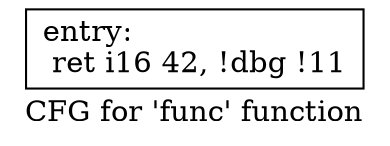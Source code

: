 digraph "CFG for 'func' function" {
	label="CFG for 'func' function";

	Node0x40daab0 [shape=record,label="{entry:\l  ret i16 42, !dbg !11\l}"];
}
